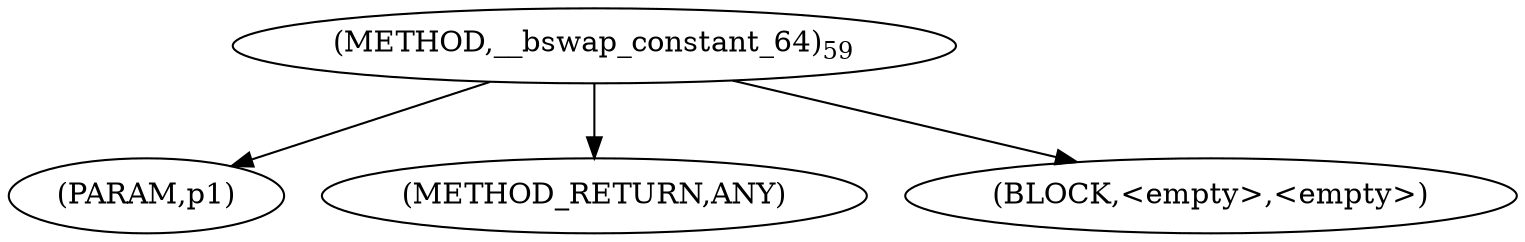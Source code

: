 digraph "__bswap_constant_64" {  
"100101" [label = <(METHOD,__bswap_constant_64)<SUB>59</SUB>> ]
"100102" [label = <(PARAM,p1)> ]
"100103" [label = <(METHOD_RETURN,ANY)> ]
"100104" [label = <(BLOCK,&lt;empty&gt;,&lt;empty&gt;)> ]
  "100101" -> "100103" 
  "100101" -> "100102" 
  "100101" -> "100104" 
}
